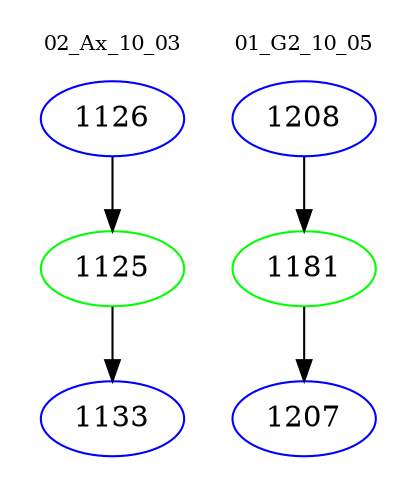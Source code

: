 digraph{
subgraph cluster_0 {
color = white
label = "02_Ax_10_03";
fontsize=10;
T0_1126 [label="1126", color="blue"]
T0_1126 -> T0_1125 [color="black"]
T0_1125 [label="1125", color="green"]
T0_1125 -> T0_1133 [color="black"]
T0_1133 [label="1133", color="blue"]
}
subgraph cluster_1 {
color = white
label = "01_G2_10_05";
fontsize=10;
T1_1208 [label="1208", color="blue"]
T1_1208 -> T1_1181 [color="black"]
T1_1181 [label="1181", color="green"]
T1_1181 -> T1_1207 [color="black"]
T1_1207 [label="1207", color="blue"]
}
}
